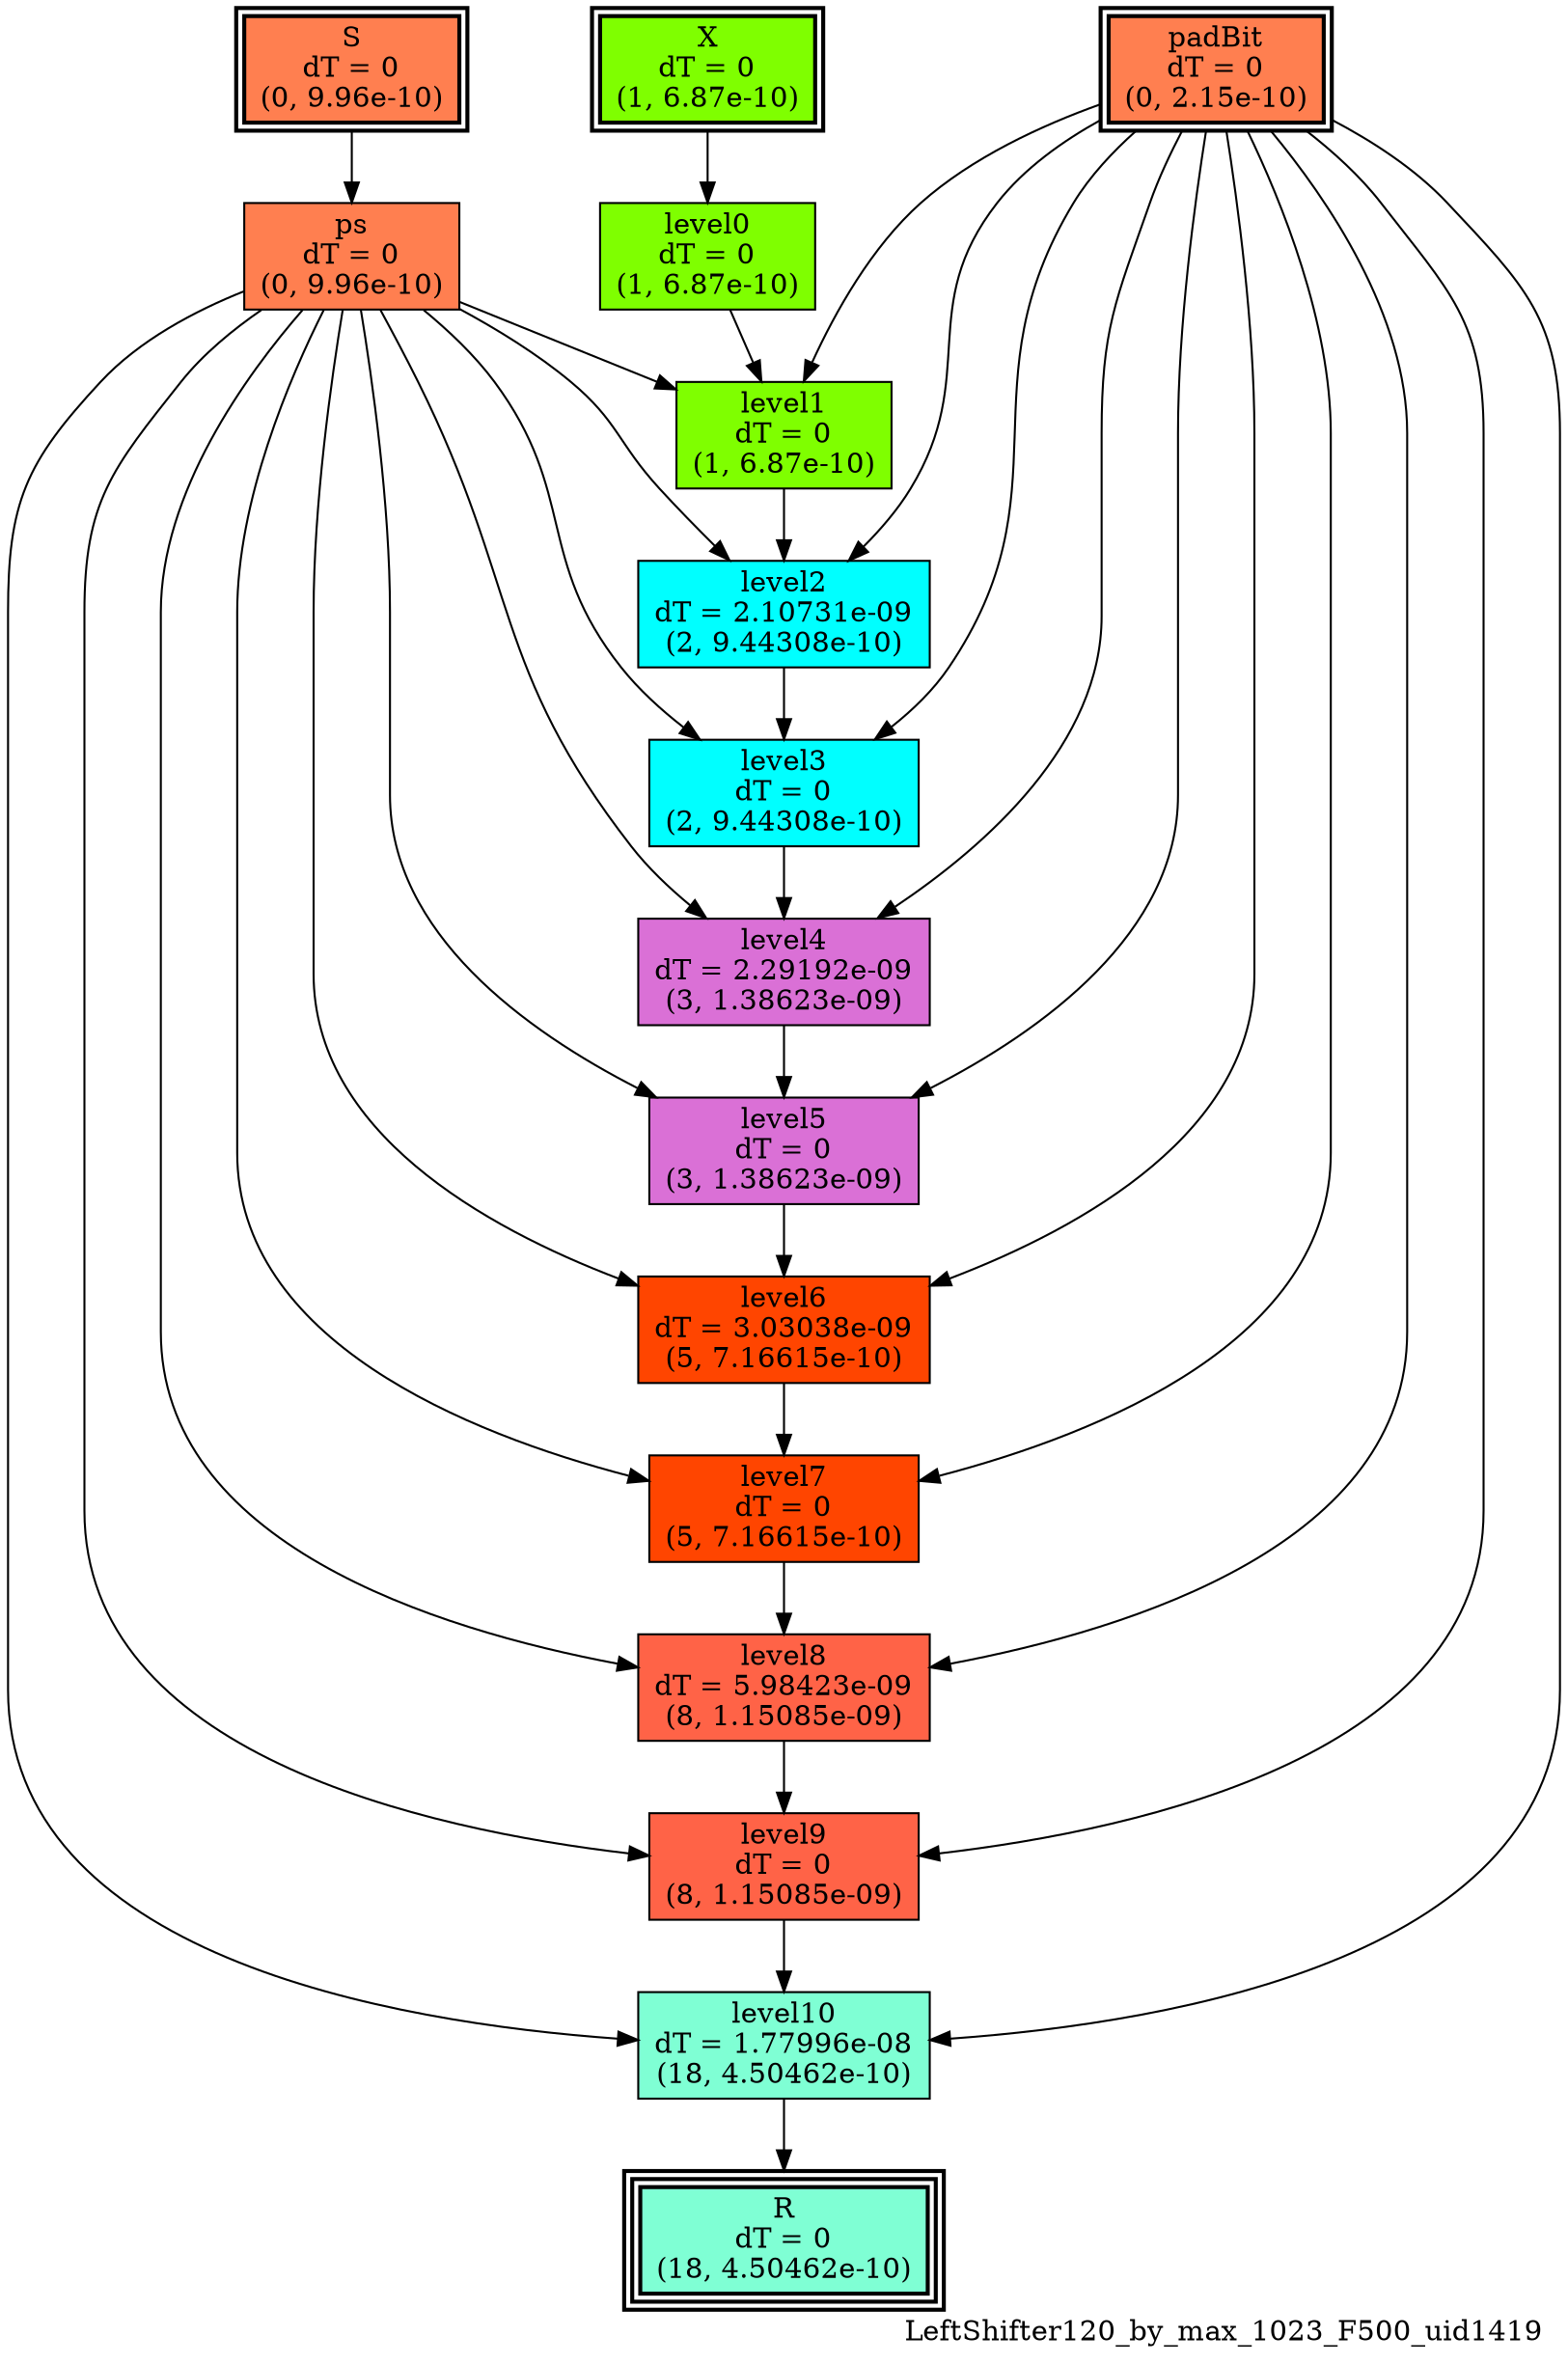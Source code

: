 digraph LeftShifter120_by_max_1023_F500_uid1419
{
	//graph drawing options
	label=LeftShifter120_by_max_1023_F500_uid1419;
	labelloc=bottom;
	labeljust=right;
	ratio=auto;
	nodesep=0.25;
	ranksep=0.5;

	//input/output signals of operator LeftShifter120_by_max_1023_F500_uid1419
	X__LeftShifter120_by_max_1023_F500_uid1419 [ label="X\ndT = 0\n(1, 6.87e-10)", shape=box, color=black, style="bold, filled", fillcolor=chartreuse, peripheries=2 ];
	S__LeftShifter120_by_max_1023_F500_uid1419 [ label="S\ndT = 0\n(0, 9.96e-10)", shape=box, color=black, style="bold, filled", fillcolor=coral, peripheries=2 ];
	padBit__LeftShifter120_by_max_1023_F500_uid1419 [ label="padBit\ndT = 0\n(0, 2.15e-10)", shape=box, color=black, style="bold, filled", fillcolor=coral, peripheries=2 ];
	R__LeftShifter120_by_max_1023_F500_uid1419 [ label="R\ndT = 0\n(18, 4.50462e-10)", shape=box, color=black, style="bold, filled", fillcolor=aquamarine, peripheries=3 ];
	{rank=same X__LeftShifter120_by_max_1023_F500_uid1419, S__LeftShifter120_by_max_1023_F500_uid1419, padBit__LeftShifter120_by_max_1023_F500_uid1419};
	{rank=same R__LeftShifter120_by_max_1023_F500_uid1419};
	//internal signals of operator LeftShifter120_by_max_1023_F500_uid1419
	ps__LeftShifter120_by_max_1023_F500_uid1419 [ label="ps\ndT = 0\n(0, 9.96e-10)", shape=box, color=black, style=filled, fillcolor=coral, peripheries=1 ];
	level0__LeftShifter120_by_max_1023_F500_uid1419 [ label="level0\ndT = 0\n(1, 6.87e-10)", shape=box, color=black, style=filled, fillcolor=chartreuse, peripheries=1 ];
	level1__LeftShifter120_by_max_1023_F500_uid1419 [ label="level1\ndT = 0\n(1, 6.87e-10)", shape=box, color=black, style=filled, fillcolor=chartreuse, peripheries=1 ];
	level2__LeftShifter120_by_max_1023_F500_uid1419 [ label="level2\ndT = 2.10731e-09\n(2, 9.44308e-10)", shape=box, color=black, style=filled, fillcolor=cyan, peripheries=1 ];
	level3__LeftShifter120_by_max_1023_F500_uid1419 [ label="level3\ndT = 0\n(2, 9.44308e-10)", shape=box, color=black, style=filled, fillcolor=cyan, peripheries=1 ];
	level4__LeftShifter120_by_max_1023_F500_uid1419 [ label="level4\ndT = 2.29192e-09\n(3, 1.38623e-09)", shape=box, color=black, style=filled, fillcolor=orchid, peripheries=1 ];
	level5__LeftShifter120_by_max_1023_F500_uid1419 [ label="level5\ndT = 0\n(3, 1.38623e-09)", shape=box, color=black, style=filled, fillcolor=orchid, peripheries=1 ];
	level6__LeftShifter120_by_max_1023_F500_uid1419 [ label="level6\ndT = 3.03038e-09\n(5, 7.16615e-10)", shape=box, color=black, style=filled, fillcolor=orangered, peripheries=1 ];
	level7__LeftShifter120_by_max_1023_F500_uid1419 [ label="level7\ndT = 0\n(5, 7.16615e-10)", shape=box, color=black, style=filled, fillcolor=orangered, peripheries=1 ];
	level8__LeftShifter120_by_max_1023_F500_uid1419 [ label="level8\ndT = 5.98423e-09\n(8, 1.15085e-09)", shape=box, color=black, style=filled, fillcolor=tomato, peripheries=1 ];
	level9__LeftShifter120_by_max_1023_F500_uid1419 [ label="level9\ndT = 0\n(8, 1.15085e-09)", shape=box, color=black, style=filled, fillcolor=tomato, peripheries=1 ];
	level10__LeftShifter120_by_max_1023_F500_uid1419 [ label="level10\ndT = 1.77996e-08\n(18, 4.50462e-10)", shape=box, color=black, style=filled, fillcolor=aquamarine, peripheries=1 ];

	//subcomponents of operator LeftShifter120_by_max_1023_F500_uid1419

	//input and internal signal connections of operator LeftShifter120_by_max_1023_F500_uid1419
	X__LeftShifter120_by_max_1023_F500_uid1419 -> level0__LeftShifter120_by_max_1023_F500_uid1419 [ arrowhead=normal, arrowsize=1.0, arrowtail=normal, color=black, dir=forward  ];
	S__LeftShifter120_by_max_1023_F500_uid1419 -> ps__LeftShifter120_by_max_1023_F500_uid1419 [ arrowhead=normal, arrowsize=1.0, arrowtail=normal, color=black, dir=forward  ];
	padBit__LeftShifter120_by_max_1023_F500_uid1419 -> level1__LeftShifter120_by_max_1023_F500_uid1419 [ arrowhead=normal, arrowsize=1.0, arrowtail=normal, color=black, dir=forward  ];
	padBit__LeftShifter120_by_max_1023_F500_uid1419 -> level2__LeftShifter120_by_max_1023_F500_uid1419 [ arrowhead=normal, arrowsize=1.0, arrowtail=normal, color=black, dir=forward  ];
	padBit__LeftShifter120_by_max_1023_F500_uid1419 -> level3__LeftShifter120_by_max_1023_F500_uid1419 [ arrowhead=normal, arrowsize=1.0, arrowtail=normal, color=black, dir=forward  ];
	padBit__LeftShifter120_by_max_1023_F500_uid1419 -> level4__LeftShifter120_by_max_1023_F500_uid1419 [ arrowhead=normal, arrowsize=1.0, arrowtail=normal, color=black, dir=forward  ];
	padBit__LeftShifter120_by_max_1023_F500_uid1419 -> level5__LeftShifter120_by_max_1023_F500_uid1419 [ arrowhead=normal, arrowsize=1.0, arrowtail=normal, color=black, dir=forward  ];
	padBit__LeftShifter120_by_max_1023_F500_uid1419 -> level6__LeftShifter120_by_max_1023_F500_uid1419 [ arrowhead=normal, arrowsize=1.0, arrowtail=normal, color=black, dir=forward  ];
	padBit__LeftShifter120_by_max_1023_F500_uid1419 -> level7__LeftShifter120_by_max_1023_F500_uid1419 [ arrowhead=normal, arrowsize=1.0, arrowtail=normal, color=black, dir=forward  ];
	padBit__LeftShifter120_by_max_1023_F500_uid1419 -> level8__LeftShifter120_by_max_1023_F500_uid1419 [ arrowhead=normal, arrowsize=1.0, arrowtail=normal, color=black, dir=forward  ];
	padBit__LeftShifter120_by_max_1023_F500_uid1419 -> level9__LeftShifter120_by_max_1023_F500_uid1419 [ arrowhead=normal, arrowsize=1.0, arrowtail=normal, color=black, dir=forward  ];
	padBit__LeftShifter120_by_max_1023_F500_uid1419 -> level10__LeftShifter120_by_max_1023_F500_uid1419 [ arrowhead=normal, arrowsize=1.0, arrowtail=normal, color=black, dir=forward  ];
	ps__LeftShifter120_by_max_1023_F500_uid1419 -> level1__LeftShifter120_by_max_1023_F500_uid1419 [ arrowhead=normal, arrowsize=1.0, arrowtail=normal, color=black, dir=forward  ];
	ps__LeftShifter120_by_max_1023_F500_uid1419 -> level2__LeftShifter120_by_max_1023_F500_uid1419 [ arrowhead=normal, arrowsize=1.0, arrowtail=normal, color=black, dir=forward  ];
	ps__LeftShifter120_by_max_1023_F500_uid1419 -> level3__LeftShifter120_by_max_1023_F500_uid1419 [ arrowhead=normal, arrowsize=1.0, arrowtail=normal, color=black, dir=forward  ];
	ps__LeftShifter120_by_max_1023_F500_uid1419 -> level4__LeftShifter120_by_max_1023_F500_uid1419 [ arrowhead=normal, arrowsize=1.0, arrowtail=normal, color=black, dir=forward  ];
	ps__LeftShifter120_by_max_1023_F500_uid1419 -> level5__LeftShifter120_by_max_1023_F500_uid1419 [ arrowhead=normal, arrowsize=1.0, arrowtail=normal, color=black, dir=forward  ];
	ps__LeftShifter120_by_max_1023_F500_uid1419 -> level6__LeftShifter120_by_max_1023_F500_uid1419 [ arrowhead=normal, arrowsize=1.0, arrowtail=normal, color=black, dir=forward  ];
	ps__LeftShifter120_by_max_1023_F500_uid1419 -> level7__LeftShifter120_by_max_1023_F500_uid1419 [ arrowhead=normal, arrowsize=1.0, arrowtail=normal, color=black, dir=forward  ];
	ps__LeftShifter120_by_max_1023_F500_uid1419 -> level8__LeftShifter120_by_max_1023_F500_uid1419 [ arrowhead=normal, arrowsize=1.0, arrowtail=normal, color=black, dir=forward  ];
	ps__LeftShifter120_by_max_1023_F500_uid1419 -> level9__LeftShifter120_by_max_1023_F500_uid1419 [ arrowhead=normal, arrowsize=1.0, arrowtail=normal, color=black, dir=forward  ];
	ps__LeftShifter120_by_max_1023_F500_uid1419 -> level10__LeftShifter120_by_max_1023_F500_uid1419 [ arrowhead=normal, arrowsize=1.0, arrowtail=normal, color=black, dir=forward  ];
	level0__LeftShifter120_by_max_1023_F500_uid1419 -> level1__LeftShifter120_by_max_1023_F500_uid1419 [ arrowhead=normal, arrowsize=1.0, arrowtail=normal, color=black, dir=forward  ];
	level1__LeftShifter120_by_max_1023_F500_uid1419 -> level2__LeftShifter120_by_max_1023_F500_uid1419 [ arrowhead=normal, arrowsize=1.0, arrowtail=normal, color=black, dir=forward  ];
	level2__LeftShifter120_by_max_1023_F500_uid1419 -> level3__LeftShifter120_by_max_1023_F500_uid1419 [ arrowhead=normal, arrowsize=1.0, arrowtail=normal, color=black, dir=forward  ];
	level3__LeftShifter120_by_max_1023_F500_uid1419 -> level4__LeftShifter120_by_max_1023_F500_uid1419 [ arrowhead=normal, arrowsize=1.0, arrowtail=normal, color=black, dir=forward  ];
	level4__LeftShifter120_by_max_1023_F500_uid1419 -> level5__LeftShifter120_by_max_1023_F500_uid1419 [ arrowhead=normal, arrowsize=1.0, arrowtail=normal, color=black, dir=forward  ];
	level5__LeftShifter120_by_max_1023_F500_uid1419 -> level6__LeftShifter120_by_max_1023_F500_uid1419 [ arrowhead=normal, arrowsize=1.0, arrowtail=normal, color=black, dir=forward  ];
	level6__LeftShifter120_by_max_1023_F500_uid1419 -> level7__LeftShifter120_by_max_1023_F500_uid1419 [ arrowhead=normal, arrowsize=1.0, arrowtail=normal, color=black, dir=forward  ];
	level7__LeftShifter120_by_max_1023_F500_uid1419 -> level8__LeftShifter120_by_max_1023_F500_uid1419 [ arrowhead=normal, arrowsize=1.0, arrowtail=normal, color=black, dir=forward  ];
	level8__LeftShifter120_by_max_1023_F500_uid1419 -> level9__LeftShifter120_by_max_1023_F500_uid1419 [ arrowhead=normal, arrowsize=1.0, arrowtail=normal, color=black, dir=forward  ];
	level9__LeftShifter120_by_max_1023_F500_uid1419 -> level10__LeftShifter120_by_max_1023_F500_uid1419 [ arrowhead=normal, arrowsize=1.0, arrowtail=normal, color=black, dir=forward  ];
	level10__LeftShifter120_by_max_1023_F500_uid1419 -> R__LeftShifter120_by_max_1023_F500_uid1419 [ arrowhead=normal, arrowsize=1.0, arrowtail=normal, color=black, dir=forward  ];
}

